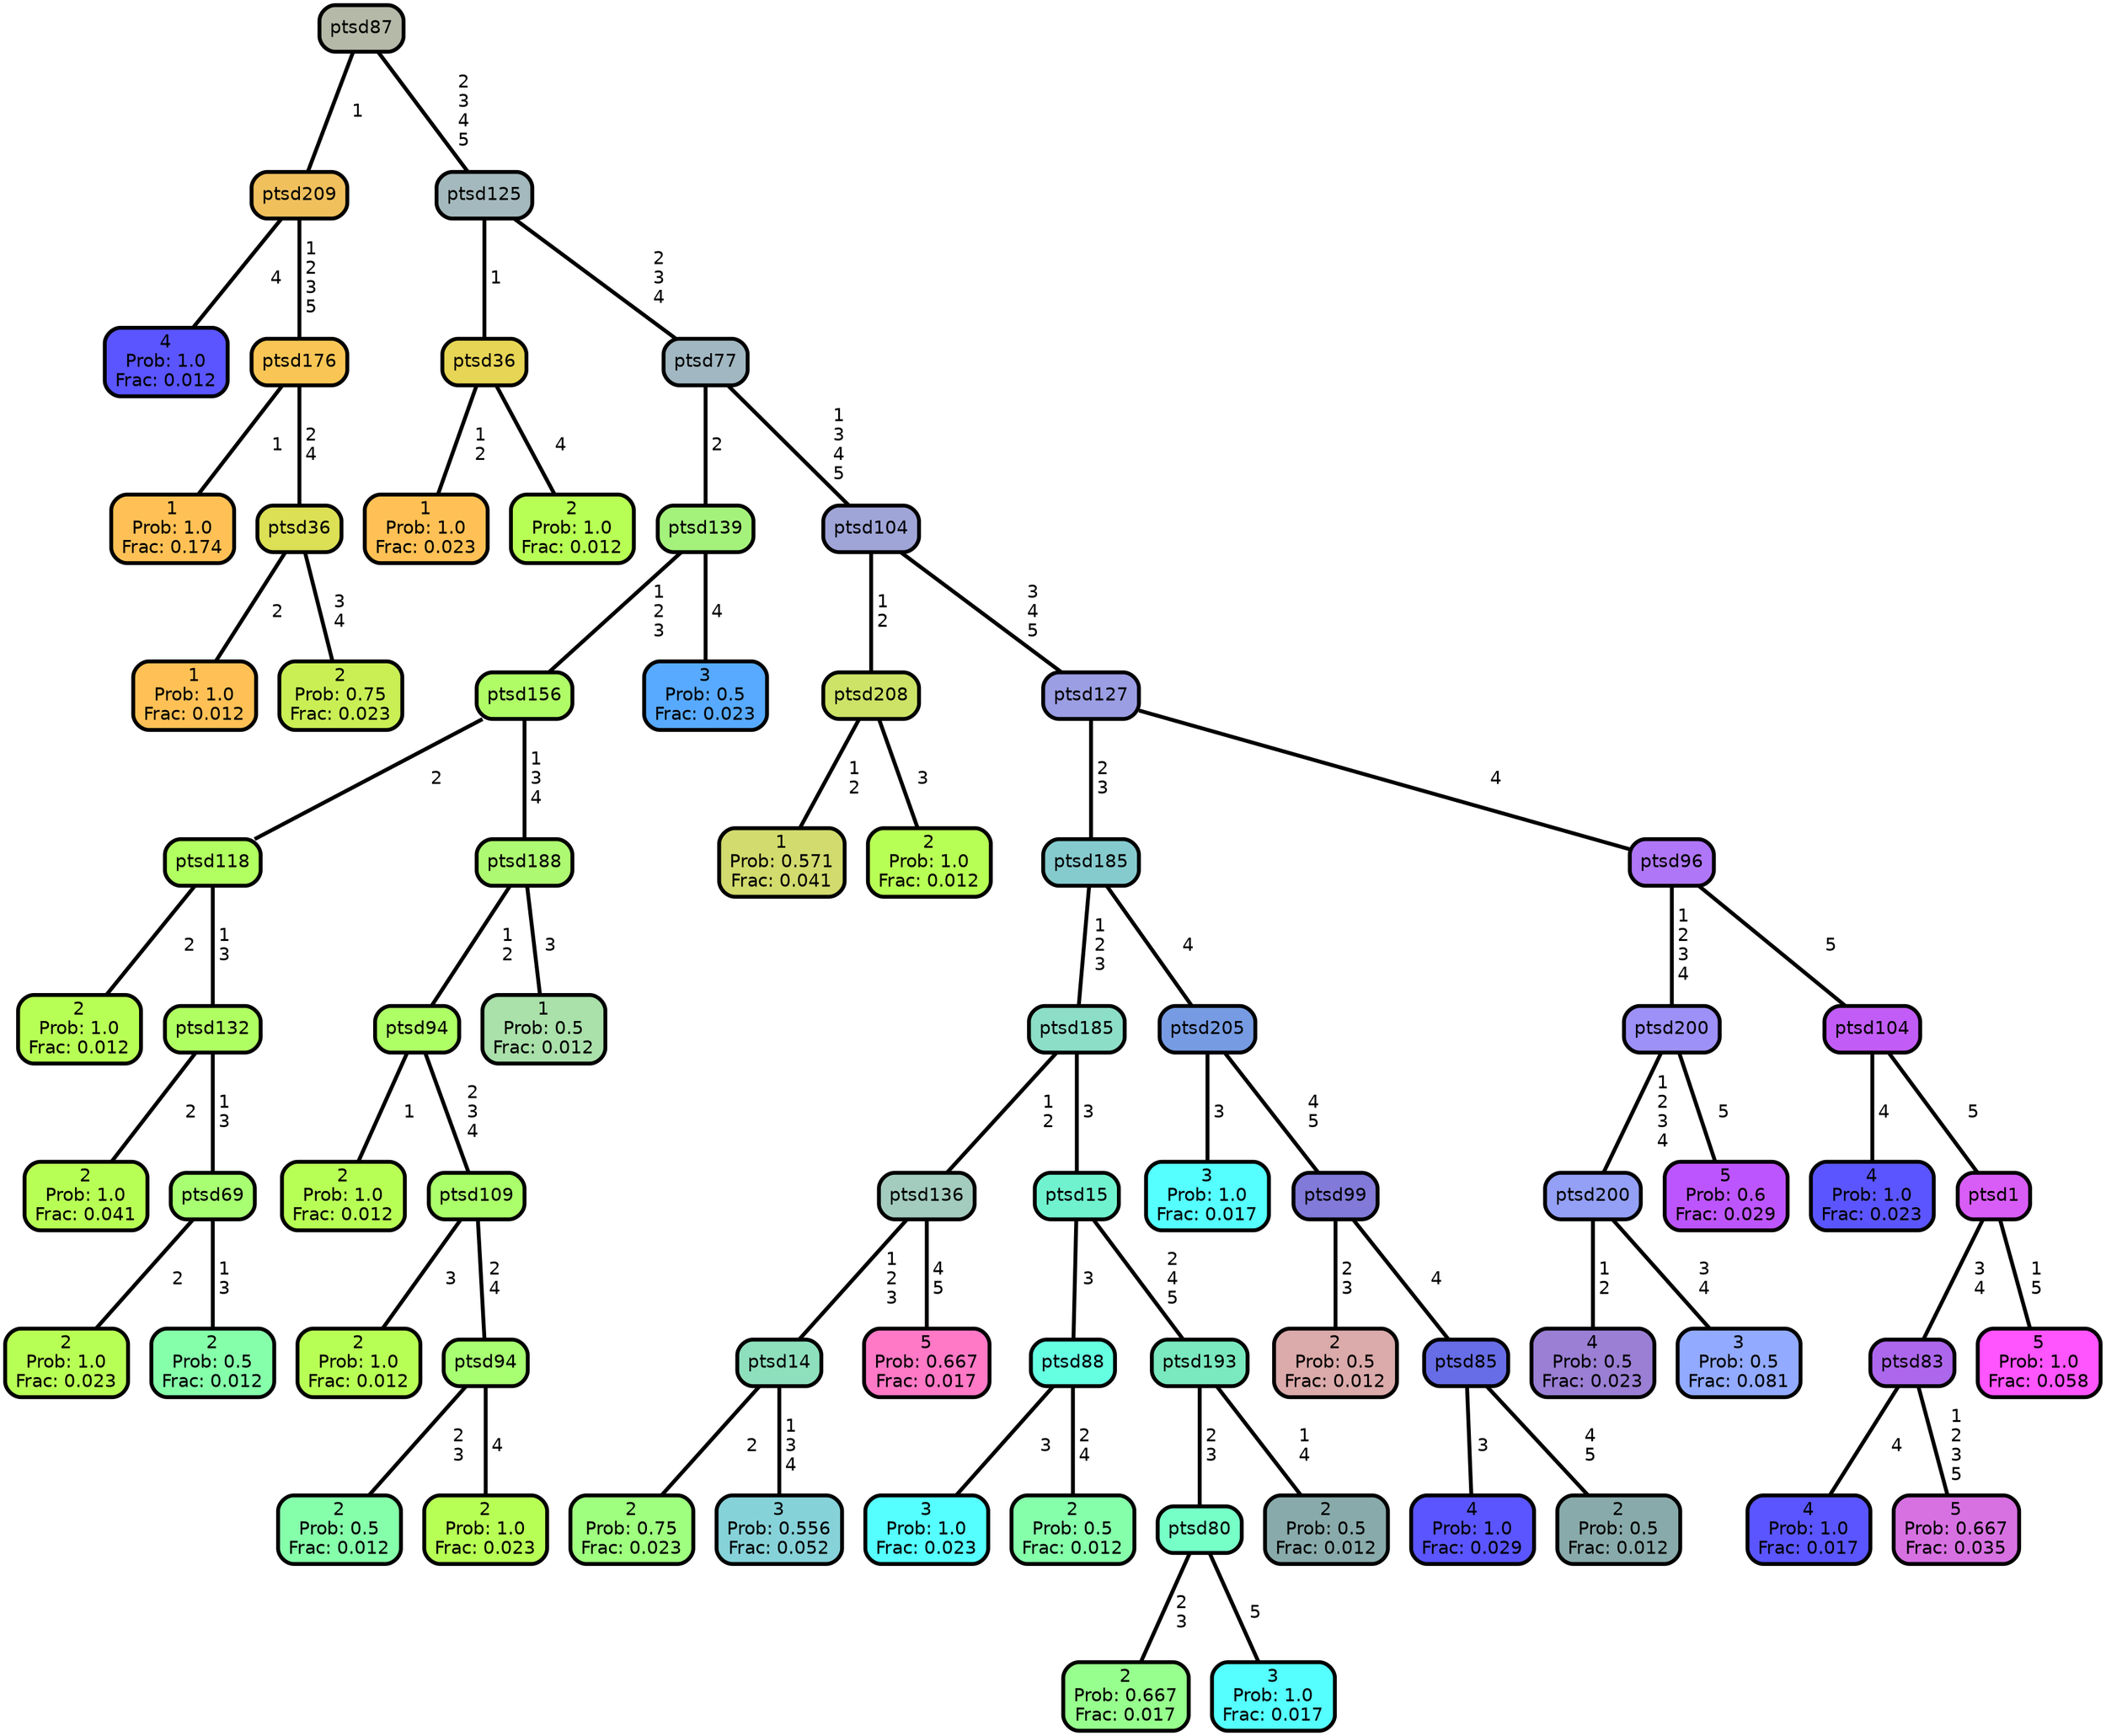 graph Tree {
node [shape=box, style="filled, rounded",color="black",penwidth="3",fontcolor="black",                 fontname=helvetica] ;
graph [ranksep="0 equally", splines=straight,                 bgcolor=transparent, dpi=200] ;
edge [fontname=helvetica, color=black] ;
0 [label="4
Prob: 1.0
Frac: 0.012", fillcolor="#5a55ff"] ;
1 [label="ptsd209", fillcolor="#f0c05d"] ;
2 [label="1
Prob: 1.0
Frac: 0.174", fillcolor="#ffc155"] ;
3 [label="ptsd176", fillcolor="#f9c655"] ;
4 [label="1
Prob: 1.0
Frac: 0.012", fillcolor="#ffc155"] ;
5 [label="ptsd36", fillcolor="#dbe055"] ;
6 [label="2
Prob: 0.75
Frac: 0.023", fillcolor="#c9ef55"] ;
7 [label="ptsd87", fillcolor="#b5baa8"] ;
8 [label="1
Prob: 1.0
Frac: 0.023", fillcolor="#ffc155"] ;
9 [label="ptsd36", fillcolor="#e7d555"] ;
10 [label="2
Prob: 1.0
Frac: 0.012", fillcolor="#b8ff55"] ;
11 [label="ptsd125", fillcolor="#a4b9bd"] ;
12 [label="2
Prob: 1.0
Frac: 0.012", fillcolor="#b8ff55"] ;
13 [label="ptsd118", fillcolor="#b1ff60"] ;
14 [label="2
Prob: 1.0
Frac: 0.041", fillcolor="#b8ff55"] ;
15 [label="ptsd132", fillcolor="#b0ff62"] ;
16 [label="2
Prob: 1.0
Frac: 0.023", fillcolor="#b8ff55"] ;
17 [label="ptsd69", fillcolor="#a7ff71"] ;
18 [label="2
Prob: 0.5
Frac: 0.012", fillcolor="#86ffaa"] ;
19 [label="ptsd156", fillcolor="#affc67"] ;
20 [label="2
Prob: 1.0
Frac: 0.012", fillcolor="#b8ff55"] ;
21 [label="ptsd94", fillcolor="#aeff66"] ;
22 [label="2
Prob: 1.0
Frac: 0.012", fillcolor="#b8ff55"] ;
23 [label="ptsd109", fillcolor="#abff6a"] ;
24 [label="2
Prob: 0.5
Frac: 0.012", fillcolor="#86ffaa"] ;
25 [label="ptsd94", fillcolor="#a7ff71"] ;
26 [label="2
Prob: 1.0
Frac: 0.023", fillcolor="#b8ff55"] ;
27 [label="ptsd188", fillcolor="#adf971"] ;
28 [label="1
Prob: 0.5
Frac: 0.012", fillcolor="#aae0aa"] ;
29 [label="ptsd139", fillcolor="#a4f27b"] ;
30 [label="3
Prob: 0.5
Frac: 0.023", fillcolor="#57aaff"] ;
31 [label="ptsd77", fillcolor="#a1b7c1"] ;
32 [label="1
Prob: 0.571
Frac: 0.041", fillcolor="#d2db6d"] ;
33 [label="ptsd208", fillcolor="#cce367"] ;
34 [label="2
Prob: 1.0
Frac: 0.012", fillcolor="#b8ff55"] ;
35 [label="ptsd104", fillcolor="#a0a5d8"] ;
36 [label="2
Prob: 0.75
Frac: 0.023", fillcolor="#9fff7f"] ;
37 [label="ptsd14", fillcolor="#8ee0bd"] ;
38 [label="3
Prob: 0.556
Frac: 0.052", fillcolor="#86d2d9"] ;
39 [label="ptsd136", fillcolor="#a3ccbf"] ;
40 [label="5
Prob: 0.667
Frac: 0.017", fillcolor="#ff79c6"] ;
41 [label="ptsd185", fillcolor="#8cdec6"] ;
42 [label="3
Prob: 1.0
Frac: 0.023", fillcolor="#55ffff"] ;
43 [label="ptsd88", fillcolor="#65ffe2"] ;
44 [label="2
Prob: 0.5
Frac: 0.012", fillcolor="#86ffaa"] ;
45 [label="ptsd15", fillcolor="#71f2ce"] ;
46 [label="2
Prob: 0.667
Frac: 0.017", fillcolor="#97ff8d"] ;
47 [label="ptsd80", fillcolor="#76ffc6"] ;
48 [label="3
Prob: 1.0
Frac: 0.017", fillcolor="#55ffff"] ;
49 [label="ptsd193", fillcolor="#7ae9bf"] ;
50 [label="2
Prob: 0.5
Frac: 0.012", fillcolor="#89aaaa"] ;
51 [label="ptsd185", fillcolor="#85cbce"] ;
52 [label="3
Prob: 1.0
Frac: 0.017", fillcolor="#55ffff"] ;
53 [label="ptsd205", fillcolor="#769be2"] ;
54 [label="2
Prob: 0.5
Frac: 0.012", fillcolor="#dbaaaa"] ;
55 [label="ptsd99", fillcolor="#817ad9"] ;
56 [label="4
Prob: 1.0
Frac: 0.029", fillcolor="#5a55ff"] ;
57 [label="ptsd85", fillcolor="#676de6"] ;
58 [label="2
Prob: 0.5
Frac: 0.012", fillcolor="#89aaaa"] ;
59 [label="ptsd127", fillcolor="#9b9ee3"] ;
60 [label="4
Prob: 0.5
Frac: 0.023", fillcolor="#9a7fd4"] ;
61 [label="ptsd200", fillcolor="#94a0f5"] ;
62 [label="3
Prob: 0.5
Frac: 0.081", fillcolor="#92aaff"] ;
63 [label="ptsd200", fillcolor="#9d90f7"] ;
64 [label="5
Prob: 0.6
Frac: 0.029", fillcolor="#bd55ff"] ;
65 [label="ptsd96", fillcolor="#af76f7"] ;
66 [label="4
Prob: 1.0
Frac: 0.023", fillcolor="#5a55ff"] ;
67 [label="ptsd104", fillcolor="#c25cf7"] ;
68 [label="4
Prob: 1.0
Frac: 0.017", fillcolor="#5a55ff"] ;
69 [label="ptsd83", fillcolor="#ad67ec"] ;
70 [label="5
Prob: 0.667
Frac: 0.035", fillcolor="#d771e2"] ;
71 [label="ptsd1", fillcolor="#d85df6"] ;
72 [label="5
Prob: 1.0
Frac: 0.058", fillcolor="#ff55ff"] ;
1 -- 0 [label=" 4",penwidth=3] ;
1 -- 3 [label=" 1\n 2\n 3\n 5",penwidth=3] ;
3 -- 2 [label=" 1",penwidth=3] ;
3 -- 5 [label=" 2\n 4",penwidth=3] ;
5 -- 4 [label=" 2",penwidth=3] ;
5 -- 6 [label=" 3\n 4",penwidth=3] ;
7 -- 1 [label=" 1",penwidth=3] ;
7 -- 11 [label=" 2\n 3\n 4\n 5",penwidth=3] ;
9 -- 8 [label=" 1\n 2",penwidth=3] ;
9 -- 10 [label=" 4",penwidth=3] ;
11 -- 9 [label=" 1",penwidth=3] ;
11 -- 31 [label=" 2\n 3\n 4",penwidth=3] ;
13 -- 12 [label=" 2",penwidth=3] ;
13 -- 15 [label=" 1\n 3",penwidth=3] ;
15 -- 14 [label=" 2",penwidth=3] ;
15 -- 17 [label=" 1\n 3",penwidth=3] ;
17 -- 16 [label=" 2",penwidth=3] ;
17 -- 18 [label=" 1\n 3",penwidth=3] ;
19 -- 13 [label=" 2",penwidth=3] ;
19 -- 27 [label=" 1\n 3\n 4",penwidth=3] ;
21 -- 20 [label=" 1",penwidth=3] ;
21 -- 23 [label=" 2\n 3\n 4",penwidth=3] ;
23 -- 22 [label=" 3",penwidth=3] ;
23 -- 25 [label=" 2\n 4",penwidth=3] ;
25 -- 24 [label=" 2\n 3",penwidth=3] ;
25 -- 26 [label=" 4",penwidth=3] ;
27 -- 21 [label=" 1\n 2",penwidth=3] ;
27 -- 28 [label=" 3",penwidth=3] ;
29 -- 19 [label=" 1\n 2\n 3",penwidth=3] ;
29 -- 30 [label=" 4",penwidth=3] ;
31 -- 29 [label=" 2",penwidth=3] ;
31 -- 35 [label=" 1\n 3\n 4\n 5",penwidth=3] ;
33 -- 32 [label=" 1\n 2",penwidth=3] ;
33 -- 34 [label=" 3",penwidth=3] ;
35 -- 33 [label=" 1\n 2",penwidth=3] ;
35 -- 59 [label=" 3\n 4\n 5",penwidth=3] ;
37 -- 36 [label=" 2",penwidth=3] ;
37 -- 38 [label=" 1\n 3\n 4",penwidth=3] ;
39 -- 37 [label=" 1\n 2\n 3",penwidth=3] ;
39 -- 40 [label=" 4\n 5",penwidth=3] ;
41 -- 39 [label=" 1\n 2",penwidth=3] ;
41 -- 45 [label=" 3",penwidth=3] ;
43 -- 42 [label=" 3",penwidth=3] ;
43 -- 44 [label=" 2\n 4",penwidth=3] ;
45 -- 43 [label=" 3",penwidth=3] ;
45 -- 49 [label=" 2\n 4\n 5",penwidth=3] ;
47 -- 46 [label=" 2\n 3",penwidth=3] ;
47 -- 48 [label=" 5",penwidth=3] ;
49 -- 47 [label=" 2\n 3",penwidth=3] ;
49 -- 50 [label=" 1\n 4",penwidth=3] ;
51 -- 41 [label=" 1\n 2\n 3",penwidth=3] ;
51 -- 53 [label=" 4",penwidth=3] ;
53 -- 52 [label=" 3",penwidth=3] ;
53 -- 55 [label=" 4\n 5",penwidth=3] ;
55 -- 54 [label=" 2\n 3",penwidth=3] ;
55 -- 57 [label=" 4",penwidth=3] ;
57 -- 56 [label=" 3",penwidth=3] ;
57 -- 58 [label=" 4\n 5",penwidth=3] ;
59 -- 51 [label=" 2\n 3",penwidth=3] ;
59 -- 65 [label=" 4",penwidth=3] ;
61 -- 60 [label=" 1\n 2",penwidth=3] ;
61 -- 62 [label=" 3\n 4",penwidth=3] ;
63 -- 61 [label=" 1\n 2\n 3\n 4",penwidth=3] ;
63 -- 64 [label=" 5",penwidth=3] ;
65 -- 63 [label=" 1\n 2\n 3\n 4",penwidth=3] ;
65 -- 67 [label=" 5",penwidth=3] ;
67 -- 66 [label=" 4",penwidth=3] ;
67 -- 71 [label=" 5",penwidth=3] ;
69 -- 68 [label=" 4",penwidth=3] ;
69 -- 70 [label=" 1\n 2\n 3\n 5",penwidth=3] ;
71 -- 69 [label=" 3\n 4",penwidth=3] ;
71 -- 72 [label=" 1\n 5",penwidth=3] ;
{rank = same;}}